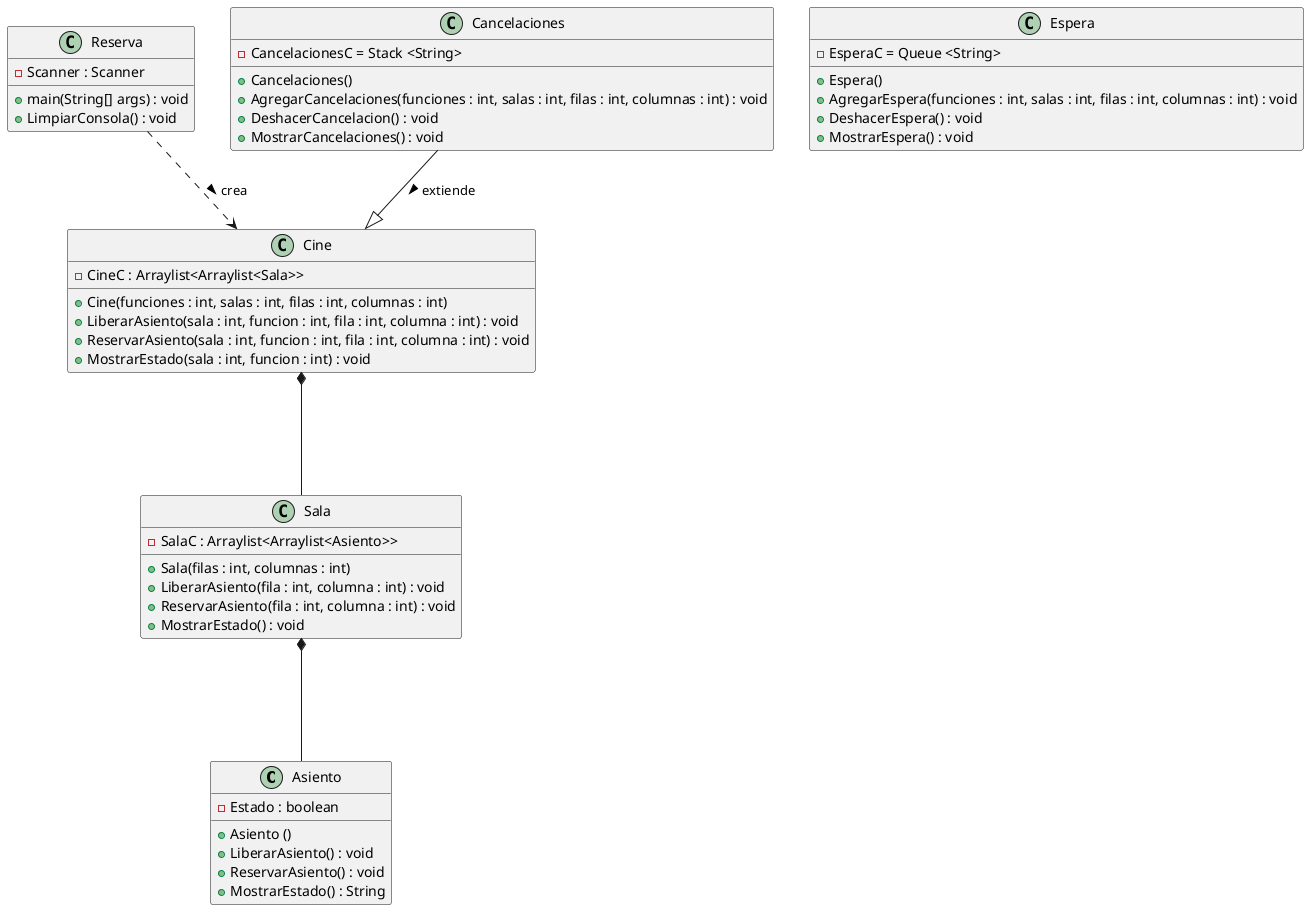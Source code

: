 @startuml Sistema de reservas para cine

class Asiento {

    - Estado : boolean
    + Asiento ()
    + LiberarAsiento() : void
    + ReservarAsiento() : void
    + MostrarEstado() : String
}

class Sala{
    - SalaC : Arraylist<Arraylist<Asiento>>
    + Sala(filas : int, columnas : int)
    + LiberarAsiento(fila : int, columna : int) : void
    + ReservarAsiento(fila : int, columna : int) : void
    + MostrarEstado() : void
}

class Cine{
    - CineC : Arraylist<Arraylist<Sala>>
    + Cine(funciones : int, salas : int, filas : int, columnas : int)
    + LiberarAsiento(sala : int, funcion : int, fila : int, columna : int) : void
    + ReservarAsiento(sala : int, funcion : int, fila : int, columna : int) : void
    + MostrarEstado(sala : int, funcion : int) : void
}

class Reserva {
    - Scanner : Scanner
    + main(String[] args) : void
    + LimpiarConsola() : void
}

class Cancelaciones{
    - CancelacionesC = Stack <String>
    + Cancelaciones()
    + AgregarCancelaciones(funciones : int, salas : int, filas : int, columnas : int) : void
    + DeshacerCancelacion() : void
    + MostrarCancelaciones() : void
}

class Espera{
    - EsperaC = Queue <String>
    + Espera()
    + AgregarEspera(funciones : int, salas : int, filas : int, columnas : int) : void
    + DeshacerEspera() : void
    + MostrarEspera() : void
}

Cine *--- Sala
Sala *--- Asiento
Reserva ..> Cine : crea >
Cancelaciones --|> Cine : extiende >

@enduml
